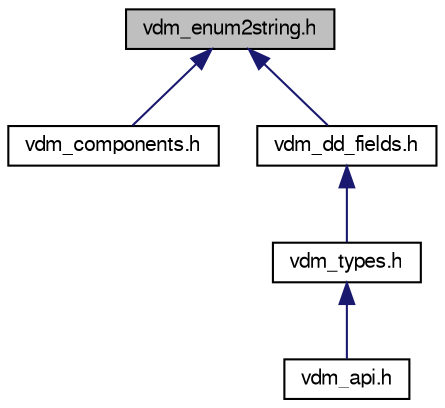 digraph "vdm_enum2string.h"
{
  bgcolor="transparent";
  edge [fontname="FreeSans",fontsize="10",labelfontname="FreeSans",labelfontsize="10"];
  node [fontname="FreeSans",fontsize="10",shape=record];
  Node1 [label="vdm_enum2string.h",height=0.2,width=0.4,color="black", fillcolor="grey75", style="filled" fontcolor="black"];
  Node1 -> Node2 [dir="back",color="midnightblue",fontsize="10",style="solid",fontname="FreeSans"];
  Node2 [label="vdm_components.h",height=0.2,width=0.4,color="black",URL="$vdm__components_8h.html",tooltip="Enumeration of all OMA DM Protocol Engine SDK Components."];
  Node1 -> Node3 [dir="back",color="midnightblue",fontsize="10",style="solid",fontname="FreeSans"];
  Node3 [label="vdm_dd_fields.h",height=0.2,width=0.4,color="black",URL="$vdm__dd__fields_8h.html",tooltip="OMA DM Protocol Engine download descriptor fields."];
  Node3 -> Node4 [dir="back",color="midnightblue",fontsize="10",style="solid",fontname="FreeSans"];
  Node4 [label="vdm_types.h",height=0.2,width=0.4,color="black",URL="$vdm__types_8h.html",tooltip="OMA DM Protocol Engine Types."];
  Node4 -> Node5 [dir="back",color="midnightblue",fontsize="10",style="solid",fontname="FreeSans"];
  Node5 [label="vdm_api.h",height=0.2,width=0.4,color="black",URL="$vdm__api_8h.html",tooltip="OMA DM Protocol Engine SDK."];
}
